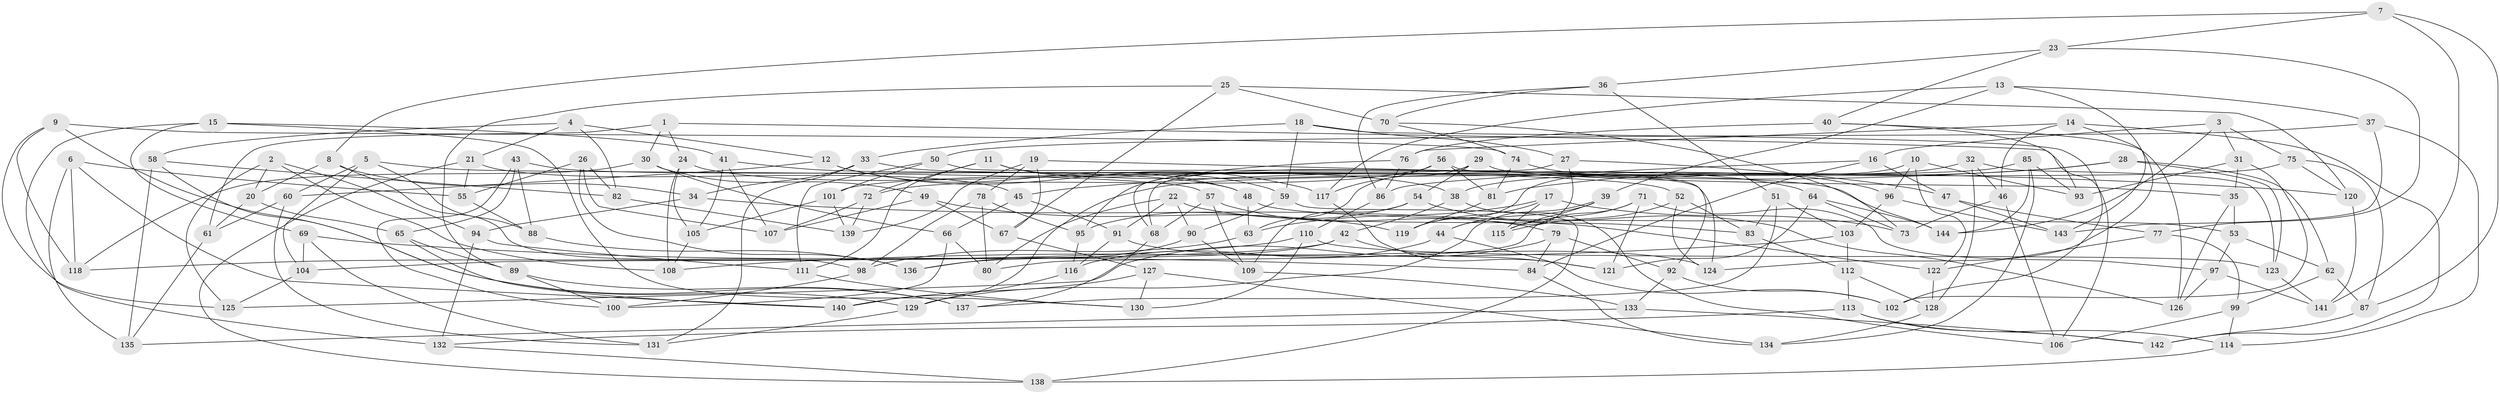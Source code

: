 // coarse degree distribution, {4: 0.18055555555555555, 5: 0.19444444444444445, 6: 0.5, 7: 0.041666666666666664, 8: 0.06944444444444445, 3: 0.013888888888888888}
// Generated by graph-tools (version 1.1) at 2025/38/03/04/25 23:38:20]
// undirected, 144 vertices, 288 edges
graph export_dot {
  node [color=gray90,style=filled];
  1;
  2;
  3;
  4;
  5;
  6;
  7;
  8;
  9;
  10;
  11;
  12;
  13;
  14;
  15;
  16;
  17;
  18;
  19;
  20;
  21;
  22;
  23;
  24;
  25;
  26;
  27;
  28;
  29;
  30;
  31;
  32;
  33;
  34;
  35;
  36;
  37;
  38;
  39;
  40;
  41;
  42;
  43;
  44;
  45;
  46;
  47;
  48;
  49;
  50;
  51;
  52;
  53;
  54;
  55;
  56;
  57;
  58;
  59;
  60;
  61;
  62;
  63;
  64;
  65;
  66;
  67;
  68;
  69;
  70;
  71;
  72;
  73;
  74;
  75;
  76;
  77;
  78;
  79;
  80;
  81;
  82;
  83;
  84;
  85;
  86;
  87;
  88;
  89;
  90;
  91;
  92;
  93;
  94;
  95;
  96;
  97;
  98;
  99;
  100;
  101;
  102;
  103;
  104;
  105;
  106;
  107;
  108;
  109;
  110;
  111;
  112;
  113;
  114;
  115;
  116;
  117;
  118;
  119;
  120;
  121;
  122;
  123;
  124;
  125;
  126;
  127;
  128;
  129;
  130;
  131;
  132;
  133;
  134;
  135;
  136;
  137;
  138;
  139;
  140;
  141;
  142;
  143;
  144;
  1 -- 24;
  1 -- 106;
  1 -- 61;
  1 -- 30;
  2 -- 94;
  2 -- 20;
  2 -- 108;
  2 -- 125;
  3 -- 31;
  3 -- 75;
  3 -- 144;
  3 -- 16;
  4 -- 82;
  4 -- 12;
  4 -- 58;
  4 -- 21;
  5 -- 60;
  5 -- 88;
  5 -- 57;
  5 -- 104;
  6 -- 118;
  6 -- 55;
  6 -- 135;
  6 -- 140;
  7 -- 141;
  7 -- 87;
  7 -- 23;
  7 -- 8;
  8 -- 98;
  8 -- 20;
  8 -- 34;
  9 -- 125;
  9 -- 137;
  9 -- 74;
  9 -- 118;
  10 -- 93;
  10 -- 119;
  10 -- 122;
  10 -- 96;
  11 -- 59;
  11 -- 64;
  11 -- 72;
  11 -- 111;
  12 -- 117;
  12 -- 48;
  12 -- 60;
  13 -- 39;
  13 -- 143;
  13 -- 117;
  13 -- 37;
  14 -- 76;
  14 -- 124;
  14 -- 46;
  14 -- 142;
  15 -- 69;
  15 -- 41;
  15 -- 130;
  15 -- 132;
  16 -- 47;
  16 -- 84;
  16 -- 86;
  17 -- 73;
  17 -- 115;
  17 -- 63;
  17 -- 119;
  18 -- 33;
  18 -- 102;
  18 -- 59;
  18 -- 27;
  19 -- 120;
  19 -- 67;
  19 -- 78;
  19 -- 139;
  20 -- 61;
  20 -- 65;
  21 -- 45;
  21 -- 55;
  21 -- 138;
  22 -- 90;
  22 -- 80;
  22 -- 83;
  22 -- 91;
  23 -- 40;
  23 -- 36;
  23 -- 77;
  24 -- 38;
  24 -- 105;
  24 -- 108;
  25 -- 70;
  25 -- 120;
  25 -- 67;
  25 -- 89;
  26 -- 107;
  26 -- 136;
  26 -- 82;
  26 -- 55;
  27 -- 47;
  27 -- 68;
  27 -- 44;
  28 -- 123;
  28 -- 62;
  28 -- 45;
  28 -- 81;
  29 -- 54;
  29 -- 63;
  29 -- 35;
  29 -- 68;
  30 -- 49;
  30 -- 118;
  30 -- 66;
  31 -- 35;
  31 -- 93;
  31 -- 102;
  32 -- 128;
  32 -- 46;
  32 -- 123;
  32 -- 38;
  33 -- 131;
  33 -- 144;
  33 -- 34;
  34 -- 94;
  34 -- 122;
  35 -- 53;
  35 -- 126;
  36 -- 70;
  36 -- 51;
  36 -- 86;
  37 -- 143;
  37 -- 50;
  37 -- 114;
  38 -- 106;
  38 -- 42;
  39 -- 115;
  39 -- 129;
  39 -- 44;
  40 -- 93;
  40 -- 126;
  40 -- 76;
  41 -- 105;
  41 -- 48;
  41 -- 107;
  42 -- 104;
  42 -- 121;
  42 -- 136;
  43 -- 100;
  43 -- 65;
  43 -- 52;
  43 -- 88;
  44 -- 116;
  44 -- 102;
  45 -- 66;
  45 -- 91;
  46 -- 73;
  46 -- 106;
  47 -- 77;
  47 -- 143;
  48 -- 53;
  48 -- 63;
  49 -- 107;
  49 -- 67;
  49 -- 119;
  50 -- 124;
  50 -- 111;
  50 -- 101;
  51 -- 137;
  51 -- 103;
  51 -- 83;
  52 -- 124;
  52 -- 83;
  52 -- 115;
  53 -- 62;
  53 -- 97;
  54 -- 95;
  54 -- 126;
  54 -- 109;
  55 -- 88;
  56 -- 81;
  56 -- 92;
  56 -- 117;
  56 -- 72;
  57 -- 79;
  57 -- 68;
  57 -- 109;
  58 -- 135;
  58 -- 82;
  58 -- 129;
  59 -- 90;
  59 -- 138;
  60 -- 61;
  60 -- 131;
  61 -- 135;
  62 -- 87;
  62 -- 99;
  63 -- 98;
  64 -- 121;
  64 -- 144;
  64 -- 73;
  65 -- 140;
  65 -- 89;
  66 -- 80;
  66 -- 100;
  67 -- 127;
  68 -- 137;
  69 -- 131;
  69 -- 84;
  69 -- 104;
  70 -- 74;
  70 -- 73;
  71 -- 80;
  71 -- 115;
  71 -- 121;
  71 -- 97;
  72 -- 107;
  72 -- 139;
  74 -- 81;
  74 -- 96;
  75 -- 87;
  75 -- 140;
  75 -- 120;
  76 -- 86;
  76 -- 95;
  77 -- 99;
  77 -- 122;
  78 -- 95;
  78 -- 98;
  78 -- 80;
  79 -- 125;
  79 -- 92;
  79 -- 84;
  81 -- 119;
  82 -- 139;
  83 -- 112;
  84 -- 134;
  85 -- 144;
  85 -- 93;
  85 -- 101;
  85 -- 134;
  86 -- 110;
  87 -- 142;
  88 -- 136;
  89 -- 137;
  89 -- 100;
  90 -- 109;
  90 -- 136;
  91 -- 116;
  91 -- 124;
  92 -- 102;
  92 -- 133;
  94 -- 132;
  94 -- 111;
  95 -- 116;
  96 -- 103;
  96 -- 143;
  97 -- 141;
  97 -- 126;
  98 -- 100;
  99 -- 114;
  99 -- 106;
  101 -- 139;
  101 -- 105;
  103 -- 112;
  103 -- 108;
  104 -- 125;
  105 -- 108;
  109 -- 133;
  110 -- 118;
  110 -- 130;
  110 -- 123;
  111 -- 130;
  112 -- 128;
  112 -- 113;
  113 -- 142;
  113 -- 114;
  113 -- 132;
  114 -- 138;
  116 -- 129;
  117 -- 121;
  120 -- 141;
  122 -- 128;
  123 -- 141;
  127 -- 140;
  127 -- 134;
  127 -- 130;
  128 -- 134;
  129 -- 131;
  132 -- 138;
  133 -- 142;
  133 -- 135;
}
